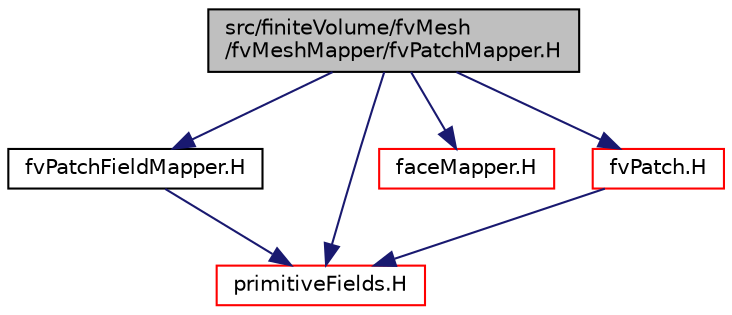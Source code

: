 digraph "src/finiteVolume/fvMesh/fvMeshMapper/fvPatchMapper.H"
{
  bgcolor="transparent";
  edge [fontname="Helvetica",fontsize="10",labelfontname="Helvetica",labelfontsize="10"];
  node [fontname="Helvetica",fontsize="10",shape=record];
  Node0 [label="src/finiteVolume/fvMesh\l/fvMeshMapper/fvPatchMapper.H",height=0.2,width=0.4,color="black", fillcolor="grey75", style="filled", fontcolor="black"];
  Node0 -> Node1 [color="midnightblue",fontsize="10",style="solid",fontname="Helvetica"];
  Node1 [label="fvPatchFieldMapper.H",height=0.2,width=0.4,color="black",URL="$a02630.html"];
  Node1 -> Node2 [color="midnightblue",fontsize="10",style="solid",fontname="Helvetica"];
  Node2 [label="primitiveFields.H",height=0.2,width=0.4,color="red",URL="$a10349.html",tooltip="Specialisations of Field<T> for scalar, vector and tensor. "];
  Node0 -> Node117 [color="midnightblue",fontsize="10",style="solid",fontname="Helvetica"];
  Node117 [label="faceMapper.H",height=0.2,width=0.4,color="red",URL="$a12317.html"];
  Node0 -> Node122 [color="midnightblue",fontsize="10",style="solid",fontname="Helvetica"];
  Node122 [label="fvPatch.H",height=0.2,width=0.4,color="red",URL="$a03866.html"];
  Node122 -> Node2 [color="midnightblue",fontsize="10",style="solid",fontname="Helvetica"];
  Node0 -> Node2 [color="midnightblue",fontsize="10",style="solid",fontname="Helvetica"];
}
